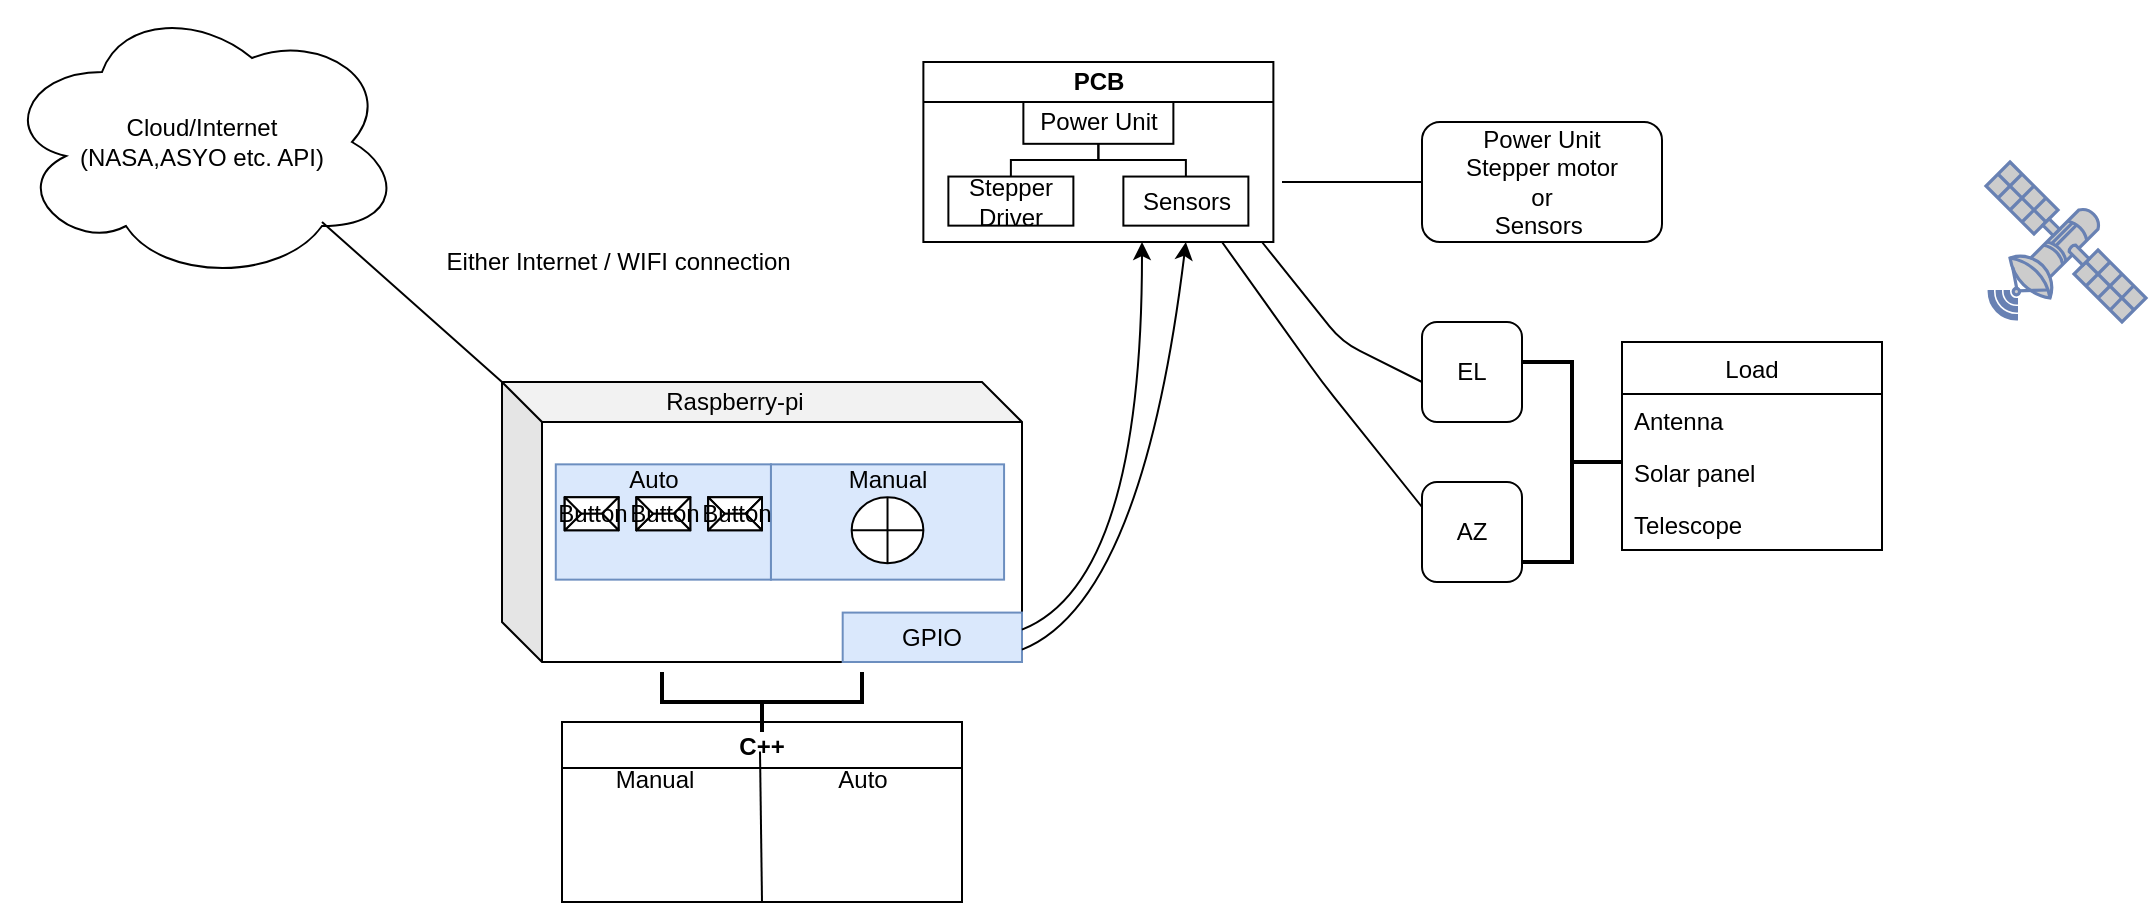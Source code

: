 <mxfile version="12.6.1" type="github">
  <diagram id="VwEdA_TIcP5LEYri80CW" name="Page-1">
    <mxGraphModel dx="2249" dy="794" grid="1" gridSize="10" guides="1" tooltips="1" connect="1" arrows="1" fold="1" page="1" pageScale="1" pageWidth="827" pageHeight="1169" math="0" shadow="0">
      <root>
        <mxCell id="0"/>
        <mxCell id="1" parent="0"/>
        <mxCell id="8HggO3XBrNG-eu_fY2z9-7" value="Cloud/Internet&lt;br&gt;(NASA,ASYO etc. API)" style="ellipse;shape=cloud;whiteSpace=wrap;html=1;" parent="1" vertex="1">
          <mxGeometry x="-710" y="140" width="200" height="140" as="geometry"/>
        </mxCell>
        <mxCell id="8HggO3XBrNG-eu_fY2z9-16" value="" style="group" parent="1" vertex="1" connectable="0">
          <mxGeometry x="-460" y="330" width="260" height="140" as="geometry"/>
        </mxCell>
        <mxCell id="8HggO3XBrNG-eu_fY2z9-2" value="" style="shape=cube;whiteSpace=wrap;html=1;boundedLbl=1;backgroundOutline=1;darkOpacity=0.05;darkOpacity2=0.1;" parent="8HggO3XBrNG-eu_fY2z9-16" vertex="1">
          <mxGeometry width="260" height="140" as="geometry"/>
        </mxCell>
        <mxCell id="8HggO3XBrNG-eu_fY2z9-3" value="" style="rounded=0;whiteSpace=wrap;html=1;fillColor=#dae8fc;strokeColor=#6c8ebf;" parent="8HggO3XBrNG-eu_fY2z9-16" vertex="1">
          <mxGeometry x="26.897" y="41.176" width="107.586" height="57.647" as="geometry"/>
        </mxCell>
        <mxCell id="8HggO3XBrNG-eu_fY2z9-5" value="" style="rounded=0;whiteSpace=wrap;html=1;fillColor=#dae8fc;strokeColor=#6c8ebf;" parent="8HggO3XBrNG-eu_fY2z9-16" vertex="1">
          <mxGeometry x="134.483" y="41.176" width="116.552" height="57.647" as="geometry"/>
        </mxCell>
        <mxCell id="8HggO3XBrNG-eu_fY2z9-6" value="GPIO" style="rounded=0;whiteSpace=wrap;html=1;fillColor=#dae8fc;strokeColor=#6c8ebf;" parent="8HggO3XBrNG-eu_fY2z9-16" vertex="1">
          <mxGeometry x="170.345" y="115.294" width="89.655" height="24.706" as="geometry"/>
        </mxCell>
        <mxCell id="8HggO3XBrNG-eu_fY2z9-9" value="" style="shape=orEllipse;perimeter=ellipsePerimeter;whiteSpace=wrap;html=1;backgroundOutline=1;" parent="8HggO3XBrNG-eu_fY2z9-16" vertex="1">
          <mxGeometry x="174.828" y="57.647" width="35.862" height="32.941" as="geometry"/>
        </mxCell>
        <mxCell id="8HggO3XBrNG-eu_fY2z9-10" value="Manual" style="text;html=1;strokeColor=none;fillColor=none;align=center;verticalAlign=middle;whiteSpace=wrap;rounded=0;" parent="8HggO3XBrNG-eu_fY2z9-16" vertex="1">
          <mxGeometry x="174.828" y="41.176" width="35.862" height="16.471" as="geometry"/>
        </mxCell>
        <mxCell id="8HggO3XBrNG-eu_fY2z9-11" value="Button" style="labelPosition=center;verticalLabelPosition=middle;align=center;html=1;shape=mxgraph.basic.button;dx=10;" parent="8HggO3XBrNG-eu_fY2z9-16" vertex="1">
          <mxGeometry x="31.379" y="57.647" width="26.897" height="16.471" as="geometry"/>
        </mxCell>
        <mxCell id="8HggO3XBrNG-eu_fY2z9-12" value="Button" style="labelPosition=center;verticalLabelPosition=middle;align=center;html=1;shape=mxgraph.basic.button;dx=10;" parent="8HggO3XBrNG-eu_fY2z9-16" vertex="1">
          <mxGeometry x="67.241" y="57.647" width="26.897" height="16.471" as="geometry"/>
        </mxCell>
        <mxCell id="8HggO3XBrNG-eu_fY2z9-13" value="Button" style="labelPosition=center;verticalLabelPosition=middle;align=center;html=1;shape=mxgraph.basic.button;dx=10;" parent="8HggO3XBrNG-eu_fY2z9-16" vertex="1">
          <mxGeometry x="103.103" y="57.647" width="26.897" height="16.471" as="geometry"/>
        </mxCell>
        <mxCell id="8HggO3XBrNG-eu_fY2z9-14" value="Auto" style="text;html=1;strokeColor=none;fillColor=none;align=center;verticalAlign=middle;whiteSpace=wrap;rounded=0;" parent="8HggO3XBrNG-eu_fY2z9-16" vertex="1">
          <mxGeometry x="58.276" y="41.176" width="35.862" height="16.471" as="geometry"/>
        </mxCell>
        <mxCell id="8HggO3XBrNG-eu_fY2z9-18" value="Raspberry-pi" style="text;html=1;strokeColor=none;fillColor=none;align=center;verticalAlign=middle;whiteSpace=wrap;rounded=0;" parent="8HggO3XBrNG-eu_fY2z9-16" vertex="1">
          <mxGeometry x="81.05" width="71" height="20" as="geometry"/>
        </mxCell>
        <mxCell id="8HggO3XBrNG-eu_fY2z9-21" value="EL" style="rounded=1;whiteSpace=wrap;html=1;" parent="1" vertex="1">
          <mxGeometry y="300" width="50" height="50" as="geometry"/>
        </mxCell>
        <mxCell id="8HggO3XBrNG-eu_fY2z9-22" value="AZ" style="rounded=1;whiteSpace=wrap;html=1;" parent="1" vertex="1">
          <mxGeometry y="380" width="50" height="50" as="geometry"/>
        </mxCell>
        <mxCell id="8HggO3XBrNG-eu_fY2z9-24" value="Load" style="swimlane;fontStyle=0;childLayout=stackLayout;horizontal=1;startSize=26;fillColor=none;horizontalStack=0;resizeParent=1;resizeParentMax=0;resizeLast=0;collapsible=1;marginBottom=0;" parent="1" vertex="1">
          <mxGeometry x="100" y="310" width="130" height="104" as="geometry"/>
        </mxCell>
        <mxCell id="8HggO3XBrNG-eu_fY2z9-25" value="Antenna " style="text;strokeColor=none;fillColor=none;align=left;verticalAlign=top;spacingLeft=4;spacingRight=4;overflow=hidden;rotatable=0;points=[[0,0.5],[1,0.5]];portConstraint=eastwest;" parent="8HggO3XBrNG-eu_fY2z9-24" vertex="1">
          <mxGeometry y="26" width="130" height="26" as="geometry"/>
        </mxCell>
        <mxCell id="8HggO3XBrNG-eu_fY2z9-26" value="Solar panel " style="text;strokeColor=none;fillColor=none;align=left;verticalAlign=top;spacingLeft=4;spacingRight=4;overflow=hidden;rotatable=0;points=[[0,0.5],[1,0.5]];portConstraint=eastwest;" parent="8HggO3XBrNG-eu_fY2z9-24" vertex="1">
          <mxGeometry y="52" width="130" height="26" as="geometry"/>
        </mxCell>
        <mxCell id="8HggO3XBrNG-eu_fY2z9-27" value="Telescope " style="text;strokeColor=none;fillColor=none;align=left;verticalAlign=top;spacingLeft=4;spacingRight=4;overflow=hidden;rotatable=0;points=[[0,0.5],[1,0.5]];portConstraint=eastwest;" parent="8HggO3XBrNG-eu_fY2z9-24" vertex="1">
          <mxGeometry y="78" width="130" height="26" as="geometry"/>
        </mxCell>
        <mxCell id="8HggO3XBrNG-eu_fY2z9-36" value="" style="group" parent="1" vertex="1" connectable="0">
          <mxGeometry x="-430" y="500" width="200" height="90" as="geometry"/>
        </mxCell>
        <mxCell id="8HggO3XBrNG-eu_fY2z9-30" value="C++" style="swimlane;" parent="8HggO3XBrNG-eu_fY2z9-36" vertex="1">
          <mxGeometry width="200" height="90" as="geometry"/>
        </mxCell>
        <mxCell id="8HggO3XBrNG-eu_fY2z9-31" value="Manual" style="text;html=1;align=center;verticalAlign=middle;resizable=0;points=[];autosize=1;" parent="8HggO3XBrNG-eu_fY2z9-30" vertex="1">
          <mxGeometry x="21.21" y="19.286" width="50" height="20" as="geometry"/>
        </mxCell>
        <mxCell id="8HggO3XBrNG-eu_fY2z9-35" value="Auto" style="text;html=1;align=center;verticalAlign=middle;resizable=0;points=[];autosize=1;" parent="8HggO3XBrNG-eu_fY2z9-30" vertex="1">
          <mxGeometry x="130" y="19.286" width="40" height="20" as="geometry"/>
        </mxCell>
        <mxCell id="8HggO3XBrNG-eu_fY2z9-32" value="" style="endArrow=none;html=1;exitX=0.5;exitY=1;exitDx=0;exitDy=0;entryX=0.495;entryY=0.164;entryDx=0;entryDy=0;entryPerimeter=0;" parent="8HggO3XBrNG-eu_fY2z9-36" source="8HggO3XBrNG-eu_fY2z9-30" target="8HggO3XBrNG-eu_fY2z9-30" edge="1">
          <mxGeometry width="50" height="50" relative="1" as="geometry">
            <mxPoint x="99" y="70.714" as="sourcePoint"/>
            <mxPoint x="99" y="19.286" as="targetPoint"/>
          </mxGeometry>
        </mxCell>
        <mxCell id="8HggO3XBrNG-eu_fY2z9-37" value="Power Unit&lt;br&gt;Stepper motor&lt;br&gt;or&lt;br&gt;Sensors&amp;nbsp;" style="rounded=1;whiteSpace=wrap;html=1;" parent="1" vertex="1">
          <mxGeometry y="200" width="120" height="60" as="geometry"/>
        </mxCell>
        <mxCell id="8HggO3XBrNG-eu_fY2z9-38" value="" style="endArrow=none;html=1;" parent="1" edge="1">
          <mxGeometry width="50" height="50" relative="1" as="geometry">
            <mxPoint x="-70" y="230" as="sourcePoint"/>
            <mxPoint y="230" as="targetPoint"/>
          </mxGeometry>
        </mxCell>
        <mxCell id="8HggO3XBrNG-eu_fY2z9-39" value="" style="curved=1;endArrow=classic;html=1;exitX=1;exitY=0.75;exitDx=0;exitDy=0;entryX=0.75;entryY=1;entryDx=0;entryDy=0;" parent="1" source="8HggO3XBrNG-eu_fY2z9-6" target="tCYu1UxVWt7A2sTlivnu-1" edge="1">
          <mxGeometry width="50" height="50" relative="1" as="geometry">
            <mxPoint x="-200" y="400" as="sourcePoint"/>
            <mxPoint x="-120" y="270" as="targetPoint"/>
            <Array as="points">
              <mxPoint x="-140" y="440"/>
            </Array>
          </mxGeometry>
        </mxCell>
        <mxCell id="8HggO3XBrNG-eu_fY2z9-40" value="" style="curved=1;endArrow=classic;html=1;exitX=1;exitY=0.75;exitDx=0;exitDy=0;" parent="1" edge="1">
          <mxGeometry width="50" height="50" relative="1" as="geometry">
            <mxPoint x="-200" y="453.824" as="sourcePoint"/>
            <mxPoint x="-140" y="260" as="targetPoint"/>
            <Array as="points">
              <mxPoint x="-140" y="430"/>
            </Array>
          </mxGeometry>
        </mxCell>
        <mxCell id="8HggO3XBrNG-eu_fY2z9-43" value="" style="endArrow=none;html=1;" parent="1" edge="1">
          <mxGeometry width="50" height="50" relative="1" as="geometry">
            <mxPoint x="-80" y="260" as="sourcePoint"/>
            <mxPoint y="330" as="targetPoint"/>
            <Array as="points">
              <mxPoint x="-40" y="310"/>
            </Array>
          </mxGeometry>
        </mxCell>
        <mxCell id="8HggO3XBrNG-eu_fY2z9-44" value="" style="endArrow=none;html=1;entryX=0;entryY=0.25;entryDx=0;entryDy=0;" parent="1" target="8HggO3XBrNG-eu_fY2z9-22" edge="1">
          <mxGeometry width="50" height="50" relative="1" as="geometry">
            <mxPoint x="-100" y="260" as="sourcePoint"/>
            <mxPoint x="20" y="360" as="targetPoint"/>
            <Array as="points">
              <mxPoint x="-50" y="330"/>
            </Array>
          </mxGeometry>
        </mxCell>
        <mxCell id="8HggO3XBrNG-eu_fY2z9-45" value="" style="strokeWidth=2;html=1;shape=mxgraph.flowchart.annotation_2;align=left;labelPosition=right;pointerEvents=1;rotation=-180;" parent="1" vertex="1">
          <mxGeometry x="50" y="320" width="50" height="100" as="geometry"/>
        </mxCell>
        <mxCell id="8HggO3XBrNG-eu_fY2z9-46" value="" style="strokeWidth=2;html=1;shape=mxgraph.flowchart.annotation_2;align=left;labelPosition=right;pointerEvents=1;rotation=-90;" parent="1" vertex="1">
          <mxGeometry x="-345" y="440" width="30" height="100" as="geometry"/>
        </mxCell>
        <mxCell id="8HggO3XBrNG-eu_fY2z9-47" value="" style="endArrow=none;html=1;" parent="1" edge="1">
          <mxGeometry width="50" height="50" relative="1" as="geometry">
            <mxPoint x="-550" y="250" as="sourcePoint"/>
            <mxPoint x="-460" y="330" as="targetPoint"/>
          </mxGeometry>
        </mxCell>
        <mxCell id="8HggO3XBrNG-eu_fY2z9-48" value="" style="fontColor=#0066CC;verticalAlign=top;verticalLabelPosition=bottom;labelPosition=center;align=center;html=1;outlineConnect=0;fillColor=#CCCCCC;strokeColor=#6881B3;gradientColor=none;gradientDirection=north;strokeWidth=2;shape=mxgraph.networks.satellite;" parent="1" vertex="1">
          <mxGeometry x="282" y="220" width="80" height="80" as="geometry"/>
        </mxCell>
        <mxCell id="8HggO3XBrNG-eu_fY2z9-49" value="" style="shape=image;html=1;verticalAlign=top;verticalLabelPosition=bottom;labelBackgroundColor=#ffffff;imageAspect=0;aspect=fixed;image=https://cdn3.iconfinder.com/data/icons/eco-flat-2/512/Energy_panel_solar-128.png" parent="1" vertex="1">
          <mxGeometry x="278" y="320" width="84" height="84" as="geometry"/>
        </mxCell>
        <mxCell id="8HggO3XBrNG-eu_fY2z9-50" value="" style="shape=image;html=1;verticalAlign=top;verticalLabelPosition=bottom;labelBackgroundColor=#ffffff;imageAspect=0;aspect=fixed;image=https://cdn3.iconfinder.com/data/icons/technology-1-1/512/technology-machine-electronic-device-12-128.png" parent="1" vertex="1">
          <mxGeometry x="272" y="404" width="90" height="90" as="geometry"/>
        </mxCell>
        <mxCell id="tCYu1UxVWt7A2sTlivnu-10" value="" style="group" vertex="1" connectable="0" parent="1">
          <mxGeometry x="-249.31" y="170" width="175" height="90" as="geometry"/>
        </mxCell>
        <mxCell id="tCYu1UxVWt7A2sTlivnu-1" value="PCB" style="swimlane;html=1;startSize=20;horizontal=1;containerType=tree;" vertex="1" parent="tCYu1UxVWt7A2sTlivnu-10">
          <mxGeometry width="175" height="90" as="geometry"/>
        </mxCell>
        <mxCell id="tCYu1UxVWt7A2sTlivnu-2" value="" style="edgeStyle=elbowEdgeStyle;elbow=vertical;startArrow=none;endArrow=none;rounded=0;" edge="1" parent="tCYu1UxVWt7A2sTlivnu-1" source="tCYu1UxVWt7A2sTlivnu-4" target="tCYu1UxVWt7A2sTlivnu-5">
          <mxGeometry relative="1" as="geometry"/>
        </mxCell>
        <mxCell id="tCYu1UxVWt7A2sTlivnu-3" value="" style="edgeStyle=elbowEdgeStyle;elbow=vertical;startArrow=none;endArrow=none;rounded=0;" edge="1" parent="tCYu1UxVWt7A2sTlivnu-1" source="tCYu1UxVWt7A2sTlivnu-4" target="tCYu1UxVWt7A2sTlivnu-6">
          <mxGeometry relative="1" as="geometry"/>
        </mxCell>
        <UserObject label="Power Unit" treeRoot="1" id="tCYu1UxVWt7A2sTlivnu-4">
          <mxCell style="whiteSpace=wrap;html=1;align=center;treeFolding=1;treeMoving=1;container=1;recursiveResize=0;" vertex="1" parent="tCYu1UxVWt7A2sTlivnu-1">
            <mxGeometry x="50" y="20" width="75" height="20.91" as="geometry"/>
          </mxCell>
        </UserObject>
        <mxCell id="tCYu1UxVWt7A2sTlivnu-5" value="Stepper Driver" style="whiteSpace=wrap;html=1;align=center;verticalAlign=middle;container=1;recursiveResize=0;treeFolding=1;treeMoving=1;" vertex="1" parent="tCYu1UxVWt7A2sTlivnu-1">
          <mxGeometry x="12.5" y="57.273" width="62.5" height="24.545" as="geometry"/>
        </mxCell>
        <mxCell id="tCYu1UxVWt7A2sTlivnu-6" value="Sensors" style="whiteSpace=wrap;html=1;align=center;verticalAlign=middle;container=1;recursiveResize=0;treeFolding=1;treeMoving=1;" vertex="1" parent="tCYu1UxVWt7A2sTlivnu-1">
          <mxGeometry x="100" y="57.273" width="62.5" height="24.545" as="geometry"/>
        </mxCell>
        <mxCell id="tCYu1UxVWt7A2sTlivnu-11" value="Either Internet / WIFI connection&amp;nbsp;" style="text;html=1;strokeColor=none;fillColor=none;align=center;verticalAlign=middle;whiteSpace=wrap;rounded=0;" vertex="1" parent="1">
          <mxGeometry x="-520" y="260" width="240" height="20" as="geometry"/>
        </mxCell>
      </root>
    </mxGraphModel>
  </diagram>
</mxfile>
